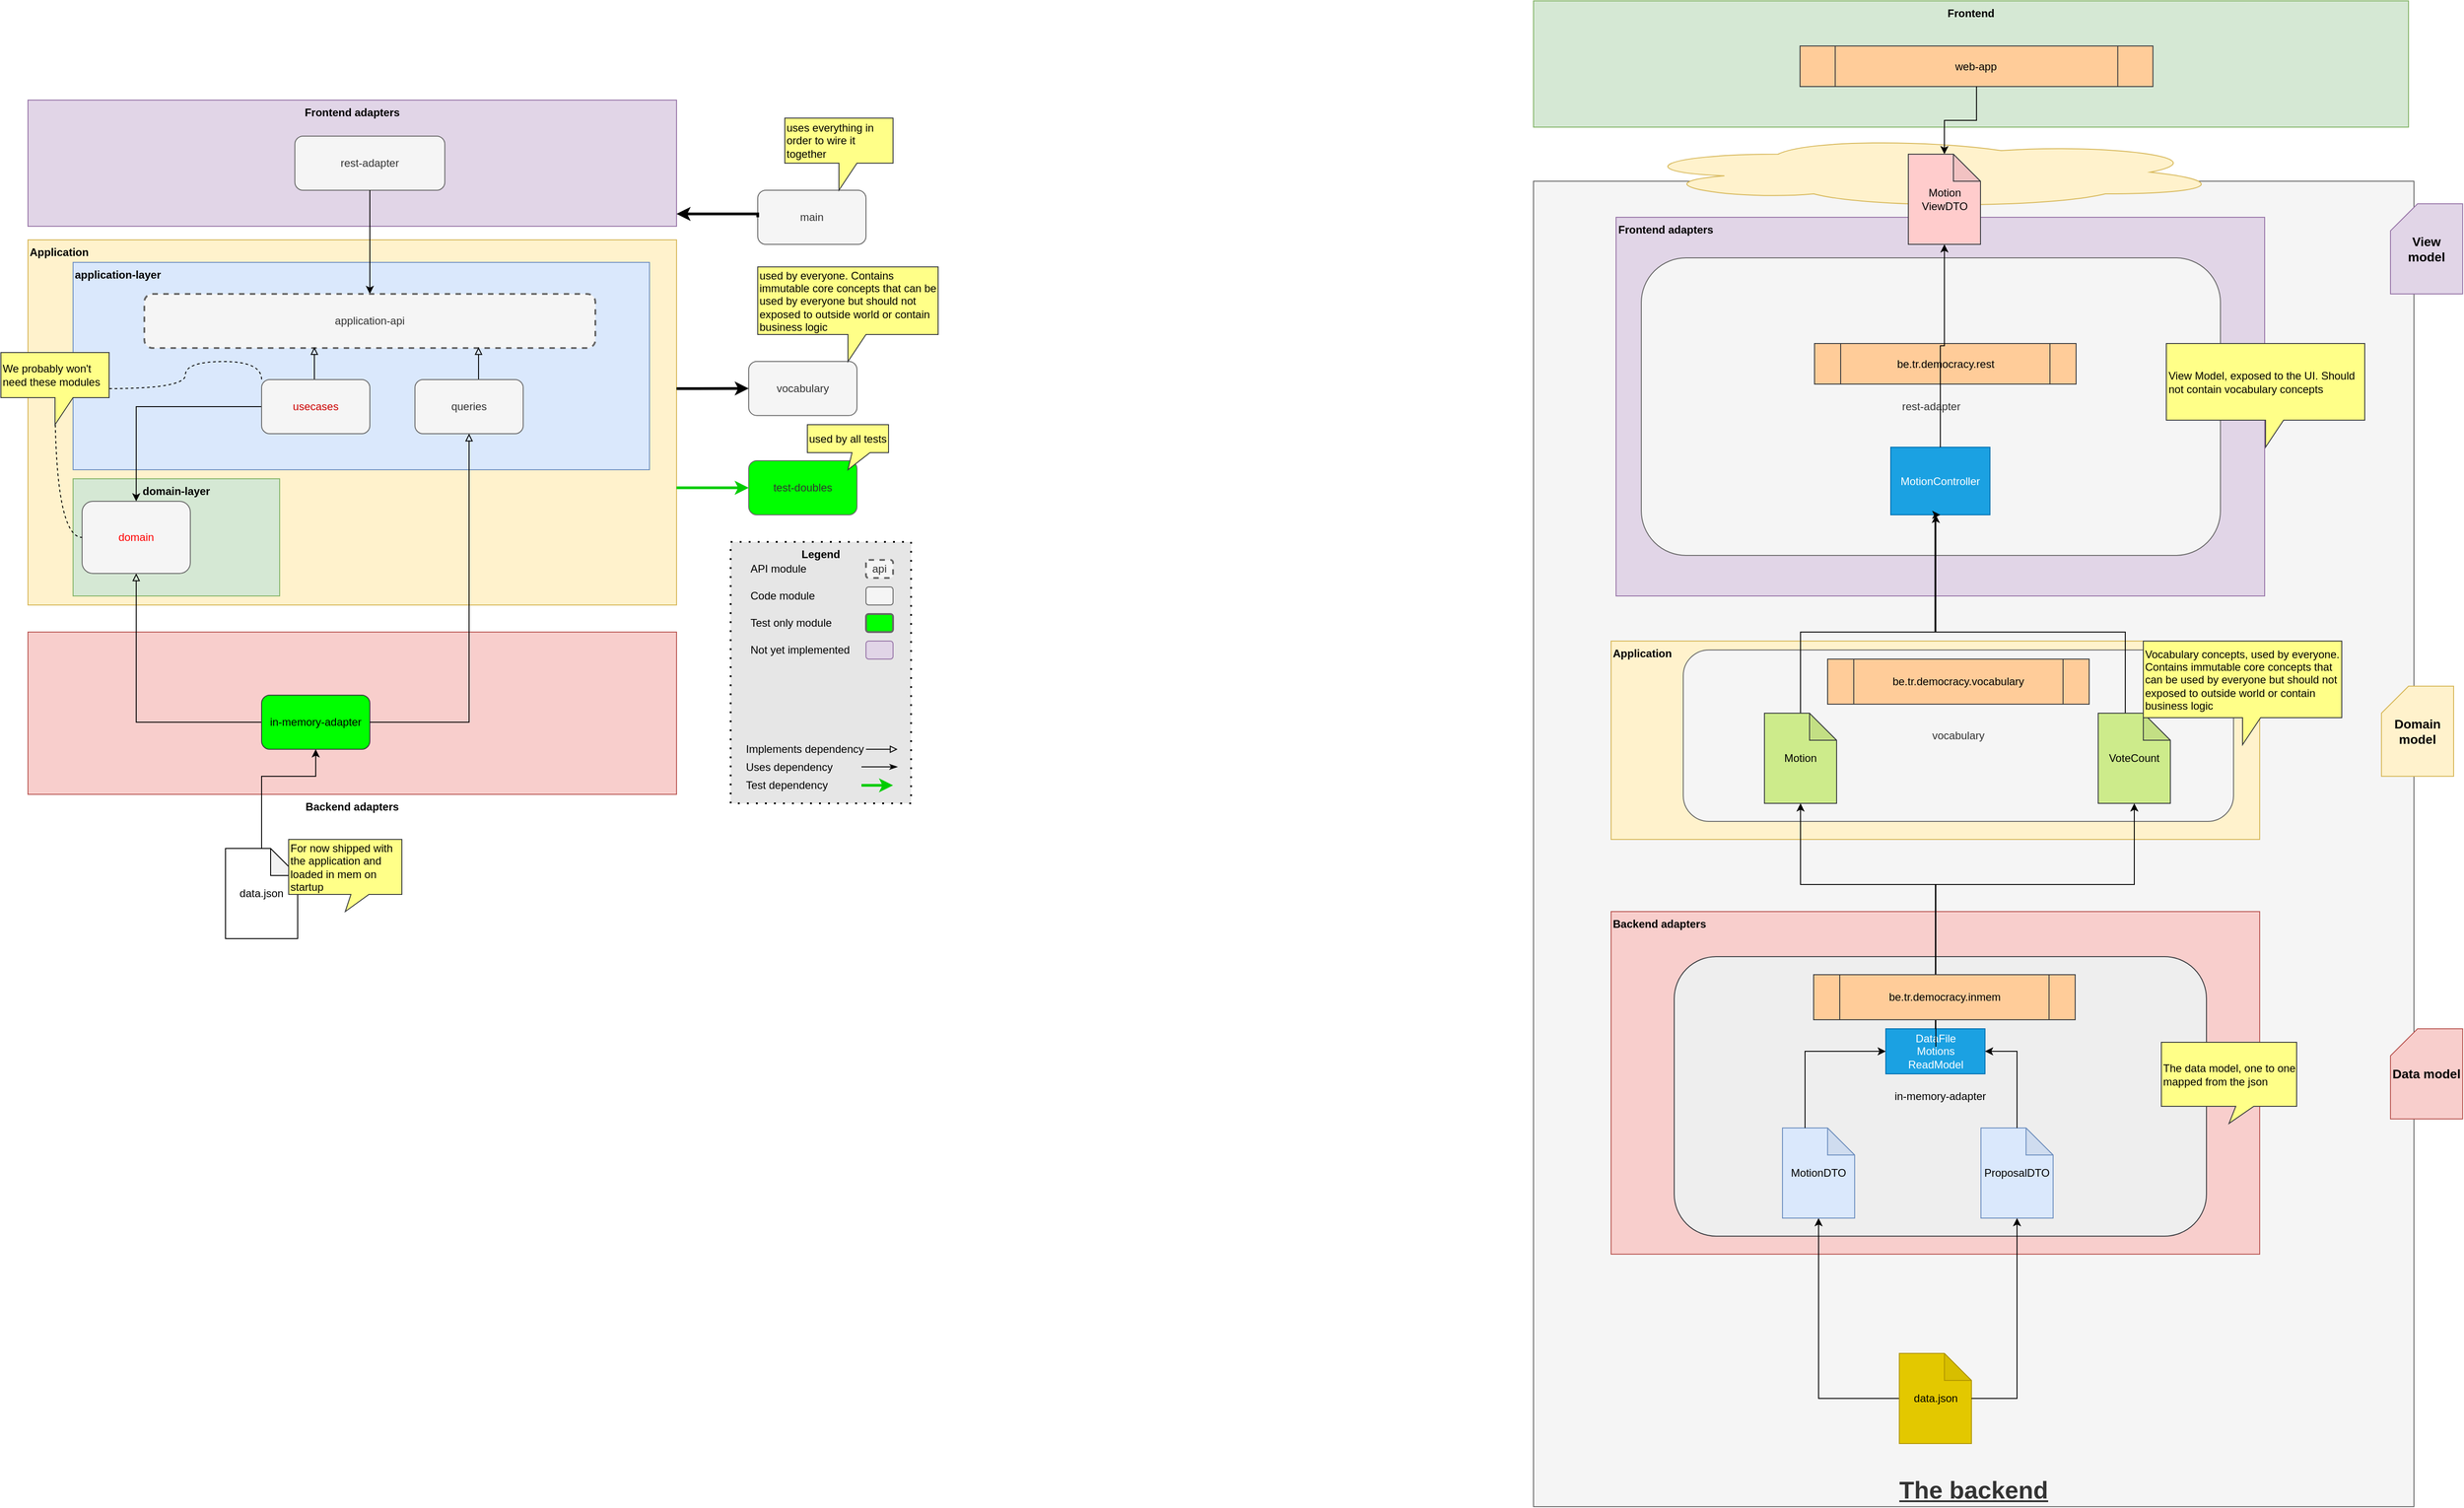 <mxfile version="24.2.5" type="device">
  <diagram id="AAR1mRfeiqQyKMKh30_z" name="Page-1">
    <mxGraphModel dx="1152" dy="688" grid="1" gridSize="10" guides="1" tooltips="1" connect="1" arrows="1" fold="1" page="1" pageScale="1" pageWidth="827" pageHeight="1169" math="0" shadow="0">
      <root>
        <mxCell id="0" />
        <mxCell id="1" parent="0" />
        <mxCell id="1gCc8UXQbu_2HdWJga4U-45" value="&lt;font style=&quot;font-size: 27px;&quot;&gt;&lt;b style=&quot;font-size: 27px;&quot;&gt;&lt;u style=&quot;font-size: 27px;&quot;&gt;The backend&lt;/u&gt;&lt;/b&gt;&lt;/font&gt;" style="rounded=0;whiteSpace=wrap;html=1;fillColor=#f5f5f5;fontColor=#333333;strokeColor=#666666;verticalAlign=bottom;fontSize=27;" vertex="1" parent="1">
          <mxGeometry x="2510" y="210" width="976" height="1470" as="geometry" />
        </mxCell>
        <mxCell id="1gCc8UXQbu_2HdWJga4U-1" value="Backend adapters" style="rounded=0;whiteSpace=wrap;html=1;fontStyle=1;verticalAlign=top;fillColor=#f8cecc;strokeColor=#b85450;align=left;labelPosition=center;verticalLabelPosition=middle;" vertex="1" parent="1">
          <mxGeometry x="2596" y="1020" width="719" height="380" as="geometry" />
        </mxCell>
        <mxCell id="1gCc8UXQbu_2HdWJga4U-34" value="in-memory-adapter" style="rounded=1;whiteSpace=wrap;html=1;strokeColor=#36393d;fillColor=#eeeeee;" vertex="1" parent="1">
          <mxGeometry x="2666" y="1070" width="590" height="310" as="geometry" />
        </mxCell>
        <mxCell id="1gCc8UXQbu_2HdWJga4U-2" value="&lt;b&gt;Application&lt;/b&gt;" style="rounded=0;whiteSpace=wrap;html=1;fillColor=#fff2cc;strokeColor=#d6b656;verticalAlign=top;align=left;" vertex="1" parent="1">
          <mxGeometry x="2596" y="720" width="719" height="220" as="geometry" />
        </mxCell>
        <mxCell id="1gCc8UXQbu_2HdWJga4U-33" value="vocabulary" style="rounded=1;whiteSpace=wrap;html=1;fillColor=#f5f5f5;strokeColor=#666666;fontColor=#333333;" vertex="1" parent="1">
          <mxGeometry x="2676" y="729.83" width="610" height="190.17" as="geometry" />
        </mxCell>
        <mxCell id="dkDEsUe8K2UwR5xSYzfA-41" value="Backend adapters" style="rounded=0;whiteSpace=wrap;html=1;fontStyle=1;verticalAlign=top;fillColor=#f8cecc;strokeColor=#b85450;align=center;labelPosition=center;verticalLabelPosition=bottom;" parent="1" vertex="1">
          <mxGeometry x="841" y="710" width="719" height="180" as="geometry" />
        </mxCell>
        <mxCell id="dkDEsUe8K2UwR5xSYzfA-44" value="&lt;b&gt;Application&lt;/b&gt;" style="rounded=0;whiteSpace=wrap;html=1;fillColor=#fff2cc;strokeColor=#d6b656;verticalAlign=top;align=left;" parent="1" vertex="1">
          <mxGeometry x="841" y="275" width="719" height="405" as="geometry" />
        </mxCell>
        <mxCell id="dkDEsUe8K2UwR5xSYzfA-39" value="&lt;b&gt;domain-layer&lt;/b&gt;" style="rounded=0;whiteSpace=wrap;html=1;fillColor=#d5e8d4;strokeColor=#82b366;verticalAlign=top;" parent="1" vertex="1">
          <mxGeometry x="891" y="540" width="229" height="130" as="geometry" />
        </mxCell>
        <mxCell id="dkDEsUe8K2UwR5xSYzfA-38" value="&lt;b&gt;application-layer&lt;/b&gt;" style="rounded=0;whiteSpace=wrap;html=1;fillColor=#dae8fc;strokeColor=#6c8ebf;align=left;verticalAlign=top;" parent="1" vertex="1">
          <mxGeometry x="891" y="300" width="639" height="230" as="geometry" />
        </mxCell>
        <mxCell id="dkDEsUe8K2UwR5xSYzfA-35" value="" style="group;align=center;verticalAlign=middle;" parent="1" vertex="1" connectable="0">
          <mxGeometry x="841" y="120" width="719" height="140" as="geometry" />
        </mxCell>
        <mxCell id="dkDEsUe8K2UwR5xSYzfA-36" value="Frontend adapters" style="rounded=0;whiteSpace=wrap;html=1;fontStyle=1;verticalAlign=top;fillColor=#e1d5e7;strokeColor=#9673a6;align=center;" parent="dkDEsUe8K2UwR5xSYzfA-35" vertex="1">
          <mxGeometry width="719" height="140" as="geometry" />
        </mxCell>
        <mxCell id="dkDEsUe8K2UwR5xSYzfA-6" value="rest-adapter" style="rounded=1;whiteSpace=wrap;html=1;fillColor=#f5f5f5;strokeColor=#666666;fontColor=#333333;" parent="dkDEsUe8K2UwR5xSYzfA-35" vertex="1">
          <mxGeometry x="295.881" y="40" width="166.243" height="60" as="geometry" />
        </mxCell>
        <mxCell id="dkDEsUe8K2UwR5xSYzfA-8" style="edgeStyle=orthogonalEdgeStyle;rounded=0;orthogonalLoop=1;jettySize=auto;html=1;entryX=0.5;entryY=0;entryDx=0;entryDy=0;" parent="1" source="dkDEsUe8K2UwR5xSYzfA-6" target="dkDEsUe8K2UwR5xSYzfA-7" edge="1">
          <mxGeometry relative="1" as="geometry">
            <Array as="points" />
          </mxGeometry>
        </mxCell>
        <mxCell id="dkDEsUe8K2UwR5xSYzfA-7" value="application-api" style="rounded=1;whiteSpace=wrap;html=1;fillColor=#f5f5f5;strokeColor=#666666;fontColor=#333333;dashed=1;strokeWidth=2;" parent="1" vertex="1">
          <mxGeometry x="970" y="335" width="500" height="60" as="geometry" />
        </mxCell>
        <mxCell id="dkDEsUe8K2UwR5xSYzfA-16" style="edgeStyle=orthogonalEdgeStyle;rounded=0;orthogonalLoop=1;jettySize=auto;html=1;endArrow=block;endFill=0;exitX=0;exitY=0.5;exitDx=0;exitDy=0;entryX=0.5;entryY=1;entryDx=0;entryDy=0;" parent="1" source="dkDEsUe8K2UwR5xSYzfA-9" target="dkDEsUe8K2UwR5xSYzfA-15" edge="1">
          <mxGeometry relative="1" as="geometry">
            <mxPoint x="961" y="640" as="targetPoint" />
            <Array as="points">
              <mxPoint x="961" y="810" />
            </Array>
          </mxGeometry>
        </mxCell>
        <mxCell id="dkDEsUe8K2UwR5xSYzfA-10" value="vocabulary" style="rounded=1;whiteSpace=wrap;html=1;fillColor=#f5f5f5;strokeColor=#666666;fontColor=#333333;" parent="1" vertex="1">
          <mxGeometry x="1640" y="409.83" width="120" height="60" as="geometry" />
        </mxCell>
        <mxCell id="dkDEsUe8K2UwR5xSYzfA-25" style="edgeStyle=orthogonalEdgeStyle;rounded=0;orthogonalLoop=1;jettySize=auto;html=1;strokeColor=#000000;strokeWidth=1;endArrow=block;endFill=0;entryX=0.377;entryY=0.983;entryDx=0;entryDy=0;entryPerimeter=0;" parent="1" source="dkDEsUe8K2UwR5xSYzfA-12" target="dkDEsUe8K2UwR5xSYzfA-7" edge="1">
          <mxGeometry relative="1" as="geometry">
            <mxPoint x="1229" y="400" as="targetPoint" />
            <Array as="points">
              <mxPoint x="1159" y="410" />
            </Array>
          </mxGeometry>
        </mxCell>
        <mxCell id="dkDEsUe8K2UwR5xSYzfA-26" style="edgeStyle=orthogonalEdgeStyle;rounded=0;orthogonalLoop=1;jettySize=auto;html=1;strokeColor=#000000;strokeWidth=1;" parent="1" source="dkDEsUe8K2UwR5xSYzfA-12" target="dkDEsUe8K2UwR5xSYzfA-15" edge="1">
          <mxGeometry relative="1" as="geometry" />
        </mxCell>
        <mxCell id="dkDEsUe8K2UwR5xSYzfA-12" value="usecases" style="rounded=1;whiteSpace=wrap;html=1;fillColor=#f5f5f5;strokeColor=#666666;fontColor=#CC0000;" parent="1" vertex="1">
          <mxGeometry x="1100" y="430" width="120" height="60" as="geometry" />
        </mxCell>
        <mxCell id="dkDEsUe8K2UwR5xSYzfA-17" style="edgeStyle=orthogonalEdgeStyle;rounded=0;orthogonalLoop=1;jettySize=auto;html=1;endArrow=block;endFill=0;entryX=0.741;entryY=0.983;entryDx=0;entryDy=0;entryPerimeter=0;" parent="1" source="dkDEsUe8K2UwR5xSYzfA-13" target="dkDEsUe8K2UwR5xSYzfA-7" edge="1">
          <mxGeometry relative="1" as="geometry">
            <mxPoint x="1229" y="400" as="targetPoint" />
            <Array as="points">
              <mxPoint x="1341" y="410" />
            </Array>
          </mxGeometry>
        </mxCell>
        <mxCell id="dkDEsUe8K2UwR5xSYzfA-13" value="queries" style="rounded=1;whiteSpace=wrap;html=1;fillColor=#f5f5f5;strokeColor=#666666;fontColor=#333333;" parent="1" vertex="1">
          <mxGeometry x="1270" y="430" width="120" height="60" as="geometry" />
        </mxCell>
        <mxCell id="dkDEsUe8K2UwR5xSYzfA-15" value="domain" style="rounded=1;whiteSpace=wrap;html=1;fillColor=#f5f5f5;strokeColor=#666666;fontColor=#FF0000;" parent="1" vertex="1">
          <mxGeometry x="901" y="565.003" width="120" height="80" as="geometry" />
        </mxCell>
        <mxCell id="dkDEsUe8K2UwR5xSYzfA-24" value="test-doubles" style="rounded=1;whiteSpace=wrap;html=1;fillColor=#00FF00;strokeColor=#666666;fontColor=#333333;" parent="1" vertex="1">
          <mxGeometry x="1640" y="520" width="120" height="60" as="geometry" />
        </mxCell>
        <mxCell id="dkDEsUe8K2UwR5xSYzfA-30" value="main" style="rounded=1;whiteSpace=wrap;html=1;fillColor=#f5f5f5;strokeColor=#666666;fontColor=#333333;" parent="1" vertex="1">
          <mxGeometry x="1650" y="220" width="120" height="60" as="geometry" />
        </mxCell>
        <mxCell id="dkDEsUe8K2UwR5xSYzfA-31" value="used by everyone. Contains immutable core concepts that can be used by everyone but should not exposed to outside world or contain business logic" style="shape=callout;whiteSpace=wrap;html=1;perimeter=calloutPerimeter;fillColor=#ffff88;strokeColor=#36393d;align=left;" parent="1" vertex="1">
          <mxGeometry x="1650" y="305" width="200" height="105" as="geometry" />
        </mxCell>
        <mxCell id="dkDEsUe8K2UwR5xSYzfA-32" value="uses everything in order to wire it together" style="shape=callout;whiteSpace=wrap;html=1;perimeter=calloutPerimeter;fillColor=#ffff88;strokeColor=#36393d;align=left;" parent="1" vertex="1">
          <mxGeometry x="1680" y="140" width="120" height="80" as="geometry" />
        </mxCell>
        <mxCell id="dkDEsUe8K2UwR5xSYzfA-33" value="used by all tests" style="shape=callout;whiteSpace=wrap;html=1;perimeter=calloutPerimeter;fillColor=#ffff88;strokeColor=#36393d;align=left;size=19;position=0.55;" parent="1" vertex="1">
          <mxGeometry x="1705" y="480" width="90" height="50" as="geometry" />
        </mxCell>
        <mxCell id="dkDEsUe8K2UwR5xSYzfA-45" style="edgeStyle=orthogonalEdgeStyle;rounded=0;orthogonalLoop=1;jettySize=auto;html=1;entryX=0;entryY=0.5;entryDx=0;entryDy=0;strokeWidth=3;" parent="1" target="dkDEsUe8K2UwR5xSYzfA-10" edge="1">
          <mxGeometry relative="1" as="geometry">
            <mxPoint x="1560" y="440" as="sourcePoint" />
            <mxPoint x="720" y="460" as="targetPoint" />
            <Array as="points">
              <mxPoint x="1580" y="440" />
              <mxPoint x="1580" y="440" />
            </Array>
          </mxGeometry>
        </mxCell>
        <mxCell id="dkDEsUe8K2UwR5xSYzfA-46" style="edgeStyle=orthogonalEdgeStyle;rounded=0;orthogonalLoop=1;jettySize=auto;html=1;strokeWidth=3;exitX=0;exitY=0.5;exitDx=0;exitDy=0;entryX=1;entryY=0.25;entryDx=0;entryDy=0;" parent="1" source="dkDEsUe8K2UwR5xSYzfA-30" edge="1">
          <mxGeometry relative="1" as="geometry">
            <mxPoint x="720" y="230" as="sourcePoint" />
            <mxPoint x="1560" y="246.25" as="targetPoint" />
            <Array as="points">
              <mxPoint x="1650" y="246" />
            </Array>
          </mxGeometry>
        </mxCell>
        <mxCell id="dkDEsUe8K2UwR5xSYzfA-47" style="edgeStyle=orthogonalEdgeStyle;rounded=0;orthogonalLoop=1;jettySize=auto;html=1;entryX=0;entryY=0.5;entryDx=0;entryDy=0;strokeWidth=3;exitX=1;exitY=1;exitDx=0;exitDy=0;fontColor=#00CC00;strokeColor=#00CC00;" parent="1" target="dkDEsUe8K2UwR5xSYzfA-24" edge="1">
          <mxGeometry relative="1" as="geometry">
            <mxPoint x="1560" y="550" as="sourcePoint" />
            <mxPoint x="1650" y="449.83" as="targetPoint" />
            <Array as="points">
              <mxPoint x="1640" y="550" />
            </Array>
          </mxGeometry>
        </mxCell>
        <mxCell id="dkDEsUe8K2UwR5xSYzfA-9" value="in-memory-adapter" style="rounded=1;whiteSpace=wrap;html=1;strokeColor=#36393d;fillColor=#00FF00;" parent="1" vertex="1">
          <mxGeometry x="1100" y="780" width="120" height="60" as="geometry" />
        </mxCell>
        <mxCell id="SEL_zCSlyH6_-JWHvYZ7-27" value="" style="group" parent="1" vertex="1" connectable="0">
          <mxGeometry x="1640" y="630" width="180" height="270" as="geometry" />
        </mxCell>
        <mxCell id="SEL_zCSlyH6_-JWHvYZ7-12" value="Legend" style="rounded=0;whiteSpace=wrap;html=1;dashed=1;strokeWidth=2;gradientColor=none;verticalAlign=top;fontStyle=1;dashPattern=1 4;fillColor=#E6E6E6;" parent="SEL_zCSlyH6_-JWHvYZ7-27" vertex="1">
          <mxGeometry x="-20" y="-20" width="200" height="290" as="geometry" />
        </mxCell>
        <mxCell id="SEL_zCSlyH6_-JWHvYZ7-10" value="" style="rounded=1;whiteSpace=wrap;html=1;fillColor=#e1d5e7;strokeColor=#9673a6;" parent="SEL_zCSlyH6_-JWHvYZ7-27" vertex="1">
          <mxGeometry x="130" y="90" width="30" height="20" as="geometry" />
        </mxCell>
        <mxCell id="SEL_zCSlyH6_-JWHvYZ7-11" value="api" style="rounded=1;whiteSpace=wrap;html=1;fillColor=#f5f5f5;strokeColor=#666666;fontColor=#333333;gradientColor=none;dashed=1;strokeWidth=2;" parent="SEL_zCSlyH6_-JWHvYZ7-27" vertex="1">
          <mxGeometry x="130" width="30" height="20" as="geometry" />
        </mxCell>
        <mxCell id="SEL_zCSlyH6_-JWHvYZ7-15" value="Not yet implemented" style="text;html=1;strokeColor=none;fillColor=none;align=left;verticalAlign=middle;whiteSpace=wrap;rounded=0;dashed=1;" parent="SEL_zCSlyH6_-JWHvYZ7-27" vertex="1">
          <mxGeometry y="90" width="120" height="20" as="geometry" />
        </mxCell>
        <mxCell id="SEL_zCSlyH6_-JWHvYZ7-16" value="API module" style="text;html=1;strokeColor=none;fillColor=none;align=left;verticalAlign=middle;whiteSpace=wrap;rounded=0;dashed=1;" parent="SEL_zCSlyH6_-JWHvYZ7-27" vertex="1">
          <mxGeometry width="120" height="20" as="geometry" />
        </mxCell>
        <mxCell id="SEL_zCSlyH6_-JWHvYZ7-22" value="" style="rounded=1;whiteSpace=wrap;html=1;fillColor=#00FF00;strokeColor=#666666;fontColor=#333333;gradientColor=none;strokeWidth=2;" parent="SEL_zCSlyH6_-JWHvYZ7-27" vertex="1">
          <mxGeometry x="130" y="60" width="30" height="20" as="geometry" />
        </mxCell>
        <mxCell id="SEL_zCSlyH6_-JWHvYZ7-23" value="Test only module" style="text;html=1;strokeColor=none;fillColor=none;align=left;verticalAlign=middle;whiteSpace=wrap;rounded=0;dashed=1;" parent="SEL_zCSlyH6_-JWHvYZ7-27" vertex="1">
          <mxGeometry y="60" width="120" height="20" as="geometry" />
        </mxCell>
        <mxCell id="SEL_zCSlyH6_-JWHvYZ7-25" value="" style="rounded=1;whiteSpace=wrap;html=1;fillColor=#f5f5f5;strokeColor=#666666;fontColor=#333333;" parent="SEL_zCSlyH6_-JWHvYZ7-27" vertex="1">
          <mxGeometry x="130" y="30" width="30" height="20" as="geometry" />
        </mxCell>
        <mxCell id="SEL_zCSlyH6_-JWHvYZ7-26" value="Code module" style="text;html=1;strokeColor=none;fillColor=none;align=left;verticalAlign=middle;whiteSpace=wrap;rounded=0;dashed=1;" parent="SEL_zCSlyH6_-JWHvYZ7-27" vertex="1">
          <mxGeometry y="30" width="120" height="20" as="geometry" />
        </mxCell>
        <mxCell id="SEL_zCSlyH6_-JWHvYZ7-28" value="" style="group" parent="1" vertex="1" connectable="0">
          <mxGeometry x="1635" y="830" width="170" height="60" as="geometry" />
        </mxCell>
        <mxCell id="SEL_zCSlyH6_-JWHvYZ7-14" value="Uses dependency" style="text;html=1;strokeColor=none;fillColor=none;align=left;verticalAlign=middle;whiteSpace=wrap;rounded=0;dashed=1;" parent="SEL_zCSlyH6_-JWHvYZ7-28" vertex="1">
          <mxGeometry y="20" width="115" height="20" as="geometry" />
        </mxCell>
        <mxCell id="SEL_zCSlyH6_-JWHvYZ7-17" style="edgeStyle=orthogonalEdgeStyle;rounded=0;orthogonalLoop=1;jettySize=auto;html=1;endArrow=block;endFill=0;exitX=1;exitY=0.5;exitDx=0;exitDy=0;" parent="SEL_zCSlyH6_-JWHvYZ7-28" source="SEL_zCSlyH6_-JWHvYZ7-18" edge="1">
          <mxGeometry relative="1" as="geometry">
            <mxPoint x="170" y="10" as="targetPoint" />
            <Array as="points" />
            <mxPoint x="130" y="10" as="sourcePoint" />
          </mxGeometry>
        </mxCell>
        <mxCell id="SEL_zCSlyH6_-JWHvYZ7-18" value="Implements dependency" style="text;html=1;strokeColor=none;fillColor=none;align=left;verticalAlign=middle;whiteSpace=wrap;rounded=0;dashed=1;" parent="SEL_zCSlyH6_-JWHvYZ7-28" vertex="1">
          <mxGeometry width="135" height="20" as="geometry" />
        </mxCell>
        <mxCell id="SEL_zCSlyH6_-JWHvYZ7-19" style="edgeStyle=orthogonalEdgeStyle;rounded=0;orthogonalLoop=1;jettySize=auto;html=1;endArrow=classicThin;endFill=1;" parent="SEL_zCSlyH6_-JWHvYZ7-28" edge="1">
          <mxGeometry relative="1" as="geometry">
            <mxPoint x="170" y="29.5" as="targetPoint" />
            <Array as="points">
              <mxPoint x="130" y="29.5" />
            </Array>
            <mxPoint x="130" y="29.5" as="sourcePoint" />
          </mxGeometry>
        </mxCell>
        <mxCell id="SEL_zCSlyH6_-JWHvYZ7-20" style="edgeStyle=orthogonalEdgeStyle;rounded=0;orthogonalLoop=1;jettySize=auto;html=1;strokeWidth=3;fontColor=#00CC00;strokeColor=#00CC00;" parent="SEL_zCSlyH6_-JWHvYZ7-28" edge="1">
          <mxGeometry relative="1" as="geometry">
            <mxPoint x="130" y="50" as="sourcePoint" />
            <mxPoint x="165" y="50" as="targetPoint" />
            <Array as="points">
              <mxPoint x="130" y="50" />
              <mxPoint x="130" y="50" />
            </Array>
          </mxGeometry>
        </mxCell>
        <mxCell id="SEL_zCSlyH6_-JWHvYZ7-21" value="Test dependency" style="text;html=1;strokeColor=none;fillColor=none;align=left;verticalAlign=middle;whiteSpace=wrap;rounded=0;dashed=1;" parent="SEL_zCSlyH6_-JWHvYZ7-28" vertex="1">
          <mxGeometry y="40" width="110" height="20" as="geometry" />
        </mxCell>
        <mxCell id="Rr0Jbu87Zmp-oVtDLC-t-10" style="edgeStyle=orthogonalEdgeStyle;rounded=0;orthogonalLoop=1;jettySize=auto;html=1;entryX=0.5;entryY=1;entryDx=0;entryDy=0;startArrow=none;startFill=0;endArrow=block;endFill=0;exitX=1;exitY=0.5;exitDx=0;exitDy=0;" parent="1" source="dkDEsUe8K2UwR5xSYzfA-9" target="dkDEsUe8K2UwR5xSYzfA-13" edge="1">
          <mxGeometry relative="1" as="geometry">
            <Array as="points">
              <mxPoint x="1330" y="810" />
            </Array>
            <mxPoint x="1330.04" y="780" as="sourcePoint" />
          </mxGeometry>
        </mxCell>
        <mxCell id="iJzhYiwfXacxIfyC6viO-4" style="edgeStyle=orthogonalEdgeStyle;rounded=0;orthogonalLoop=1;jettySize=auto;html=1;entryX=0;entryY=0.5;entryDx=0;entryDy=0;endArrow=none;endFill=0;dashed=1;curved=1;" parent="1" source="iJzhYiwfXacxIfyC6viO-2" target="dkDEsUe8K2UwR5xSYzfA-15" edge="1">
          <mxGeometry relative="1" as="geometry" />
        </mxCell>
        <mxCell id="iJzhYiwfXacxIfyC6viO-2" value="We probably won&#39;t need these modules" style="shape=callout;whiteSpace=wrap;html=1;perimeter=calloutPerimeter;fillColor=#ffff88;strokeColor=#36393d;align=left;" parent="1" vertex="1">
          <mxGeometry x="811" y="400" width="120" height="80" as="geometry" />
        </mxCell>
        <mxCell id="iJzhYiwfXacxIfyC6viO-3" style="edgeStyle=orthogonalEdgeStyle;rounded=0;orthogonalLoop=1;jettySize=auto;html=1;entryX=0;entryY=0;entryDx=0;entryDy=0;dashed=1;endArrow=none;endFill=0;curved=1;" parent="1" source="iJzhYiwfXacxIfyC6viO-2" target="dkDEsUe8K2UwR5xSYzfA-12" edge="1">
          <mxGeometry relative="1" as="geometry" />
        </mxCell>
        <mxCell id="iJzhYiwfXacxIfyC6viO-6" style="edgeStyle=orthogonalEdgeStyle;rounded=0;orthogonalLoop=1;jettySize=auto;html=1;" parent="1" source="iJzhYiwfXacxIfyC6viO-5" target="dkDEsUe8K2UwR5xSYzfA-9" edge="1">
          <mxGeometry relative="1" as="geometry">
            <Array as="points">
              <mxPoint x="1100" y="870" />
              <mxPoint x="1160" y="870" />
            </Array>
          </mxGeometry>
        </mxCell>
        <mxCell id="iJzhYiwfXacxIfyC6viO-5" value="data.json" style="shape=note;whiteSpace=wrap;html=1;backgroundOutline=1;darkOpacity=0.05;" parent="1" vertex="1">
          <mxGeometry x="1060" y="950" width="80" height="100" as="geometry" />
        </mxCell>
        <mxCell id="iJzhYiwfXacxIfyC6viO-7" value="For now shipped with the application and loaded in mem on startup" style="shape=callout;whiteSpace=wrap;html=1;perimeter=calloutPerimeter;fillColor=#ffff88;strokeColor=#36393d;align=left;size=19;position=0.55;" parent="1" vertex="1">
          <mxGeometry x="1130" y="940" width="125.5" height="80" as="geometry" />
        </mxCell>
        <mxCell id="1gCc8UXQbu_2HdWJga4U-3" value="" style="group;align=left;verticalAlign=top;" vertex="1" connectable="0" parent="1">
          <mxGeometry x="2601.5" y="250" width="800" height="420" as="geometry" />
        </mxCell>
        <mxCell id="1gCc8UXQbu_2HdWJga4U-4" value="Frontend adapters" style="rounded=0;whiteSpace=wrap;html=1;fontStyle=1;verticalAlign=top;fillColor=#e1d5e7;strokeColor=#9673a6;align=left;" vertex="1" parent="1gCc8UXQbu_2HdWJga4U-3">
          <mxGeometry width="719" height="420" as="geometry" />
        </mxCell>
        <mxCell id="1gCc8UXQbu_2HdWJga4U-32" value="rest-adapter" style="rounded=1;whiteSpace=wrap;html=1;fillColor=#f5f5f5;strokeColor=#666666;fontColor=#333333;" vertex="1" parent="1gCc8UXQbu_2HdWJga4U-3">
          <mxGeometry x="28" y="45" width="642" height="330" as="geometry" />
        </mxCell>
        <mxCell id="1gCc8UXQbu_2HdWJga4U-29" value="be.tr.democracy.rest" style="shape=process;whiteSpace=wrap;html=1;backgroundOutline=1;fillColor=#ffcc99;strokeColor=#36393d;" vertex="1" parent="1gCc8UXQbu_2HdWJga4U-3">
          <mxGeometry x="220" y="140" width="290" height="45" as="geometry" />
        </mxCell>
        <mxCell id="1gCc8UXQbu_2HdWJga4U-31" value="MotionController" style="html=1;whiteSpace=wrap;fillColor=#1ba1e2;fontColor=#ffffff;strokeColor=#006EAF;" vertex="1" parent="1gCc8UXQbu_2HdWJga4U-3">
          <mxGeometry x="304.5" y="255" width="110" height="75" as="geometry" />
        </mxCell>
        <mxCell id="1gCc8UXQbu_2HdWJga4U-39" value="View Model, exposed to the UI. Should not contain vocabulary concepts" style="shape=callout;whiteSpace=wrap;html=1;perimeter=calloutPerimeter;fillColor=#ffff88;strokeColor=#36393d;align=left;" vertex="1" parent="1gCc8UXQbu_2HdWJga4U-3">
          <mxGeometry x="610" y="140" width="220" height="115" as="geometry" />
        </mxCell>
        <mxCell id="1gCc8UXQbu_2HdWJga4U-10" style="edgeStyle=orthogonalEdgeStyle;rounded=0;orthogonalLoop=1;jettySize=auto;html=1;" edge="1" parent="1" source="1gCc8UXQbu_2HdWJga4U-6" target="1gCc8UXQbu_2HdWJga4U-11">
          <mxGeometry relative="1" as="geometry" />
        </mxCell>
        <mxCell id="1gCc8UXQbu_2HdWJga4U-6" value="data.json" style="shape=note;whiteSpace=wrap;html=1;backgroundOutline=1;darkOpacity=0.05;fillColor=#e3c800;fontColor=#000000;strokeColor=#B09500;" vertex="1" parent="1">
          <mxGeometry x="2915.5" y="1510" width="80" height="100" as="geometry" />
        </mxCell>
        <mxCell id="1gCc8UXQbu_2HdWJga4U-7" value="" style="group;align=center;verticalAlign=middle;fillColor=#d5e8d4;strokeColor=#82b366;" vertex="1" connectable="0" parent="1">
          <mxGeometry x="2510" y="10" width="970" height="140" as="geometry" />
        </mxCell>
        <mxCell id="1gCc8UXQbu_2HdWJga4U-8" value="Frontend" style="rounded=0;whiteSpace=wrap;html=1;fontStyle=1;verticalAlign=top;fillColor=#d5e8d4;strokeColor=#82b366;align=center;" vertex="1" parent="1gCc8UXQbu_2HdWJga4U-7">
          <mxGeometry width="970" height="140" as="geometry" />
        </mxCell>
        <mxCell id="1gCc8UXQbu_2HdWJga4U-42" value="web-app" style="shape=process;whiteSpace=wrap;html=1;backgroundOutline=1;fillColor=#ffcc99;strokeColor=#36393d;" vertex="1" parent="1gCc8UXQbu_2HdWJga4U-7">
          <mxGeometry x="295.452" y="50" width="391.238" height="45" as="geometry" />
        </mxCell>
        <mxCell id="1gCc8UXQbu_2HdWJga4U-11" value="MotionDTO" style="shape=note;whiteSpace=wrap;html=1;backgroundOutline=1;darkOpacity=0.05;fillColor=#dae8fc;strokeColor=#6c8ebf;" vertex="1" parent="1">
          <mxGeometry x="2786" y="1260" width="80" height="100" as="geometry" />
        </mxCell>
        <mxCell id="1gCc8UXQbu_2HdWJga4U-13" value="ProposalDTO" style="shape=note;whiteSpace=wrap;html=1;backgroundOutline=1;darkOpacity=0.05;fillColor=#dae8fc;strokeColor=#6c8ebf;" vertex="1" parent="1">
          <mxGeometry x="3006" y="1260" width="80" height="100" as="geometry" />
        </mxCell>
        <mxCell id="1gCc8UXQbu_2HdWJga4U-18" value="DataFile&lt;div&gt;Motions&lt;div&gt;ReadModel&lt;/div&gt;&lt;/div&gt;" style="html=1;whiteSpace=wrap;fillColor=#1ba1e2;fontColor=#ffffff;strokeColor=#006EAF;" vertex="1" parent="1">
          <mxGeometry x="2900.5" y="1150" width="110" height="50" as="geometry" />
        </mxCell>
        <mxCell id="1gCc8UXQbu_2HdWJga4U-19" style="edgeStyle=orthogonalEdgeStyle;rounded=0;orthogonalLoop=1;jettySize=auto;html=1;entryX=1;entryY=0.5;entryDx=0;entryDy=0;" edge="1" parent="1" source="1gCc8UXQbu_2HdWJga4U-13" target="1gCc8UXQbu_2HdWJga4U-18">
          <mxGeometry relative="1" as="geometry" />
        </mxCell>
        <mxCell id="1gCc8UXQbu_2HdWJga4U-20" style="edgeStyle=orthogonalEdgeStyle;rounded=0;orthogonalLoop=1;jettySize=auto;html=1;entryX=0;entryY=0.5;entryDx=0;entryDy=0;exitX=0;exitY=0;exitDx=25;exitDy=0;exitPerimeter=0;" edge="1" parent="1" source="1gCc8UXQbu_2HdWJga4U-11" target="1gCc8UXQbu_2HdWJga4U-18">
          <mxGeometry relative="1" as="geometry" />
        </mxCell>
        <mxCell id="1gCc8UXQbu_2HdWJga4U-35" style="edgeStyle=orthogonalEdgeStyle;rounded=0;orthogonalLoop=1;jettySize=auto;html=1;entryX=0.5;entryY=1;entryDx=0;entryDy=0;" edge="1" parent="1" source="1gCc8UXQbu_2HdWJga4U-23" target="1gCc8UXQbu_2HdWJga4U-31">
          <mxGeometry relative="1" as="geometry">
            <Array as="points">
              <mxPoint x="2806" y="710" />
              <mxPoint x="2955" y="710" />
            </Array>
          </mxGeometry>
        </mxCell>
        <mxCell id="1gCc8UXQbu_2HdWJga4U-23" value="Motion" style="shape=note;whiteSpace=wrap;html=1;backgroundOutline=1;darkOpacity=0.05;fillColor=#cdeb8b;strokeColor=#36393d;" vertex="1" parent="1">
          <mxGeometry x="2766" y="800" width="80" height="100" as="geometry" />
        </mxCell>
        <mxCell id="1gCc8UXQbu_2HdWJga4U-36" style="edgeStyle=orthogonalEdgeStyle;rounded=0;orthogonalLoop=1;jettySize=auto;html=1;" edge="1" parent="1" source="1gCc8UXQbu_2HdWJga4U-24" target="1gCc8UXQbu_2HdWJga4U-31">
          <mxGeometry relative="1" as="geometry">
            <Array as="points">
              <mxPoint x="3166" y="710" />
              <mxPoint x="2956" y="710" />
            </Array>
          </mxGeometry>
        </mxCell>
        <mxCell id="1gCc8UXQbu_2HdWJga4U-24" value="VoteCount" style="shape=note;whiteSpace=wrap;html=1;backgroundOutline=1;darkOpacity=0.05;fillColor=#cdeb8b;strokeColor=#36393d;" vertex="1" parent="1">
          <mxGeometry x="3136" y="800" width="80" height="100" as="geometry" />
        </mxCell>
        <mxCell id="1gCc8UXQbu_2HdWJga4U-25" style="edgeStyle=orthogonalEdgeStyle;rounded=0;orthogonalLoop=1;jettySize=auto;html=1;entryX=0.5;entryY=1;entryDx=0;entryDy=0;entryPerimeter=0;" edge="1" parent="1" source="1gCc8UXQbu_2HdWJga4U-18" target="1gCc8UXQbu_2HdWJga4U-23">
          <mxGeometry relative="1" as="geometry">
            <Array as="points">
              <mxPoint x="2956" y="990" />
              <mxPoint x="2806" y="990" />
            </Array>
          </mxGeometry>
        </mxCell>
        <mxCell id="1gCc8UXQbu_2HdWJga4U-26" style="edgeStyle=orthogonalEdgeStyle;rounded=0;orthogonalLoop=1;jettySize=auto;html=1;entryX=0.5;entryY=1;entryDx=0;entryDy=0;entryPerimeter=0;" edge="1" parent="1" target="1gCc8UXQbu_2HdWJga4U-24">
          <mxGeometry relative="1" as="geometry">
            <mxPoint x="2956" y="1170" as="sourcePoint" />
            <mxPoint x="2871" y="825" as="targetPoint" />
            <Array as="points">
              <mxPoint x="2956" y="990" />
              <mxPoint x="3176" y="990" />
            </Array>
          </mxGeometry>
        </mxCell>
        <mxCell id="1gCc8UXQbu_2HdWJga4U-27" value="The data model, one to one mapped from the json" style="shape=callout;whiteSpace=wrap;html=1;perimeter=calloutPerimeter;fillColor=#ffff88;strokeColor=#36393d;align=left;size=19;position=0.55;" vertex="1" parent="1">
          <mxGeometry x="3206" y="1165" width="150" height="90" as="geometry" />
        </mxCell>
        <mxCell id="1gCc8UXQbu_2HdWJga4U-22" value="be.tr.democracy.inmem" style="shape=process;whiteSpace=wrap;html=1;backgroundOutline=1;fillColor=#ffcc99;strokeColor=#36393d;" vertex="1" parent="1">
          <mxGeometry x="2820.5" y="1090" width="290" height="50" as="geometry" />
        </mxCell>
        <mxCell id="1gCc8UXQbu_2HdWJga4U-28" style="edgeStyle=orthogonalEdgeStyle;rounded=0;orthogonalLoop=1;jettySize=auto;html=1;entryX=0.5;entryY=1;entryDx=0;entryDy=0;entryPerimeter=0;" edge="1" parent="1" source="1gCc8UXQbu_2HdWJga4U-6" target="1gCc8UXQbu_2HdWJga4U-13">
          <mxGeometry relative="1" as="geometry" />
        </mxCell>
        <mxCell id="1gCc8UXQbu_2HdWJga4U-30" value="Vocabulary concepts, used by everyone. Contains immutable core concepts that can be used by everyone but should not exposed to outside world or contain business logic" style="shape=callout;whiteSpace=wrap;html=1;perimeter=calloutPerimeter;fillColor=#ffff88;strokeColor=#36393d;align=left;" vertex="1" parent="1">
          <mxGeometry x="3186" y="720" width="220" height="115" as="geometry" />
        </mxCell>
        <mxCell id="1gCc8UXQbu_2HdWJga4U-12" value="be.tr.democracy.vocabulary" style="shape=process;whiteSpace=wrap;html=1;backgroundOutline=1;fillColor=#ffcc99;strokeColor=#36393d;" vertex="1" parent="1">
          <mxGeometry x="2836" y="740" width="290" height="50" as="geometry" />
        </mxCell>
        <mxCell id="1gCc8UXQbu_2HdWJga4U-41" value="" style="ellipse;shape=cloud;whiteSpace=wrap;html=1;fillColor=#fff2cc;strokeColor=#d6b656;" vertex="1" parent="1">
          <mxGeometry x="2616" y="160" width="660" height="80" as="geometry" />
        </mxCell>
        <mxCell id="1gCc8UXQbu_2HdWJga4U-44" style="edgeStyle=orthogonalEdgeStyle;rounded=0;orthogonalLoop=1;jettySize=auto;html=1;" edge="1" parent="1" source="1gCc8UXQbu_2HdWJga4U-42" target="1gCc8UXQbu_2HdWJga4U-37">
          <mxGeometry relative="1" as="geometry" />
        </mxCell>
        <mxCell id="1gCc8UXQbu_2HdWJga4U-37" value="Motion&lt;br&gt;&lt;div&gt;&lt;span style=&quot;color: rgba(0, 0, 0, 0); font-family: monospace; font-size: 0px; text-align: start; text-wrap: nowrap; background-color: initial;&quot;&gt;%3CmxGraphModel%3E%3Croot%3E%3CmxCell%20id%3D%220%22%2F%3E%3CmxCell%20id%3D%221%22%20parent%3D%220%22%2F%3E%3CmxCell%20id%3D%222%22%20value%3D%22Motion%22%20style%3D%22shape%3Dnote%3BwhiteSpace%3Dwrap%3Bhtml%3D1%3BbackgroundOutline%3D1%3BdarkOpacity%3D0.05%3BfillColor%3D%23cdeb8b%3BstrokeColor%3D%2336393d%3B%22%20vertex%3D%221%22%20parent%3D%221%22%3E%3CmxGeometry%20x%3D%222270%22%20y%3D%22540%22%20width%3D%2280%22%20height%3D%22100%22%20as%3D%22geometry%22%2F%3E%3C%2FmxCell%3E%3C%2Froot%3E%3C%2FmxGraphModel%3E&lt;/span&gt;ViewDTO&lt;/div&gt;" style="shape=note;whiteSpace=wrap;html=1;backgroundOutline=1;darkOpacity=0.05;fillColor=#ffcccc;strokeColor=#36393d;" vertex="1" parent="1">
          <mxGeometry x="2925.5" y="180" width="80" height="100" as="geometry" />
        </mxCell>
        <mxCell id="1gCc8UXQbu_2HdWJga4U-40" style="edgeStyle=orthogonalEdgeStyle;rounded=0;orthogonalLoop=1;jettySize=auto;html=1;entryX=0.5;entryY=1;entryDx=0;entryDy=0;entryPerimeter=0;" edge="1" parent="1" source="1gCc8UXQbu_2HdWJga4U-31" target="1gCc8UXQbu_2HdWJga4U-37">
          <mxGeometry relative="1" as="geometry" />
        </mxCell>
        <mxCell id="1gCc8UXQbu_2HdWJga4U-46" value="Data model" style="shape=card;whiteSpace=wrap;html=1;fillColor=#f8cecc;strokeColor=#b85450;fontStyle=1;fontSize=14;" vertex="1" parent="1">
          <mxGeometry x="3460" y="1150" width="80" height="100" as="geometry" />
        </mxCell>
        <mxCell id="1gCc8UXQbu_2HdWJga4U-47" value="Domain model" style="shape=card;whiteSpace=wrap;html=1;fillColor=#fff2cc;strokeColor=#d6b656;fontStyle=1;fontSize=14;" vertex="1" parent="1">
          <mxGeometry x="3450" y="770" width="80" height="100" as="geometry" />
        </mxCell>
        <mxCell id="1gCc8UXQbu_2HdWJga4U-48" value="View&lt;div&gt;model&lt;/div&gt;" style="shape=card;whiteSpace=wrap;html=1;fillColor=#e1d5e7;strokeColor=#9673a6;fontStyle=1;fontSize=14;" vertex="1" parent="1">
          <mxGeometry x="3460" y="235" width="80" height="100" as="geometry" />
        </mxCell>
      </root>
    </mxGraphModel>
  </diagram>
</mxfile>
